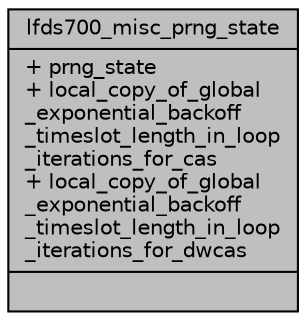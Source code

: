 digraph "lfds700_misc_prng_state"
{
 // LATEX_PDF_SIZE
  edge [fontname="Helvetica",fontsize="10",labelfontname="Helvetica",labelfontsize="10"];
  node [fontname="Helvetica",fontsize="10",shape=record];
  Node1 [label="{lfds700_misc_prng_state\n|+ prng_state\l+ local_copy_of_global\l_exponential_backoff\l_timeslot_length_in_loop\l_iterations_for_cas\l+ local_copy_of_global\l_exponential_backoff\l_timeslot_length_in_loop\l_iterations_for_dwcas\l|}",height=0.2,width=0.4,color="black", fillcolor="grey75", style="filled", fontcolor="black",tooltip=" "];
}
